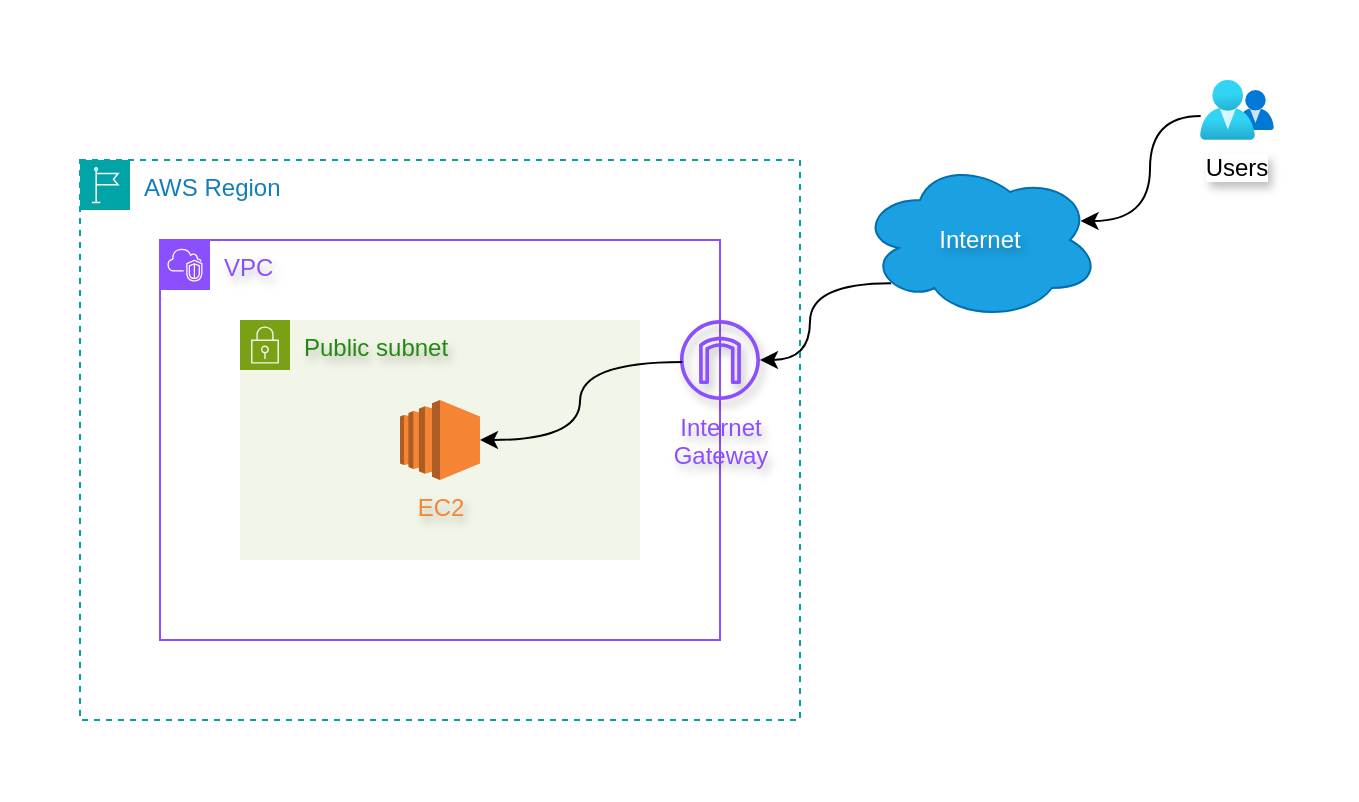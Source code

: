 <mxfile version="24.4.8" type="device">
  <diagram name="app-helloworld-aws" id="EJ3U0CSz4QtTcOyZrbas">
    <mxGraphModel dx="928" dy="437" grid="1" gridSize="10" guides="1" tooltips="1" connect="1" arrows="1" fold="1" page="1" pageScale="1" pageWidth="850" pageHeight="1100" math="0" shadow="0">
      <root>
        <mxCell id="0" />
        <mxCell id="1" parent="0" />
        <mxCell id="tdD-JaErdSgYc5Sb4T9A-11" value="" style="rounded=0;whiteSpace=wrap;html=1;fillColor=default;strokeColor=none;" vertex="1" parent="1">
          <mxGeometry x="80" width="678.48" height="400" as="geometry" />
        </mxCell>
        <mxCell id="tdD-JaErdSgYc5Sb4T9A-1" value="VPC" style="points=[[0,0],[0.25,0],[0.5,0],[0.75,0],[1,0],[1,0.25],[1,0.5],[1,0.75],[1,1],[0.75,1],[0.5,1],[0.25,1],[0,1],[0,0.75],[0,0.5],[0,0.25]];outlineConnect=0;gradientColor=none;html=1;whiteSpace=wrap;fontSize=12;fontStyle=0;container=0;pointerEvents=0;collapsible=0;recursiveResize=0;shape=mxgraph.aws4.group;grIcon=mxgraph.aws4.group_vpc2;strokeColor=#8C4FFF;fillColor=none;verticalAlign=top;align=left;spacingLeft=30;fontColor=#8c4fff;dashed=0;labelBackgroundColor=none;labelBorderColor=none;textShadow=1;" vertex="1" parent="1">
          <mxGeometry x="160" y="120" width="280" height="200" as="geometry" />
        </mxCell>
        <mxCell id="tdD-JaErdSgYc5Sb4T9A-2" value="Internet &lt;br&gt;Gateway" style="outlineConnect=0;fontColor=#8c4fff;gradientColor=none;fillColor=#8C4FFF;strokeColor=default;dashed=0;verticalLabelPosition=bottom;verticalAlign=top;align=center;html=1;fontSize=12;fontStyle=0;aspect=fixed;pointerEvents=1;shape=mxgraph.aws4.internet_gateway;shadow=1;textShadow=1;" vertex="1" parent="1">
          <mxGeometry x="420" y="160" width="40" height="40" as="geometry" />
        </mxCell>
        <mxCell id="tdD-JaErdSgYc5Sb4T9A-3" value="Public subnet" style="points=[[0,0],[0.25,0],[0.5,0],[0.75,0],[1,0],[1,0.25],[1,0.5],[1,0.75],[1,1],[0.75,1],[0.5,1],[0.25,1],[0,1],[0,0.75],[0,0.5],[0,0.25]];outlineConnect=0;gradientColor=none;html=1;whiteSpace=wrap;fontSize=12;fontStyle=0;container=1;pointerEvents=0;collapsible=0;recursiveResize=0;shape=mxgraph.aws4.group;grIcon=mxgraph.aws4.group_security_group;grStroke=0;strokeColor=#7AA116;fillColor=#F2F6E8;verticalAlign=top;align=left;spacingLeft=30;fontColor=#248814;dashed=0;textShadow=1;" vertex="1" parent="1">
          <mxGeometry x="200" y="160" width="200" height="120" as="geometry" />
        </mxCell>
        <mxCell id="tdD-JaErdSgYc5Sb4T9A-4" value="EC2" style="outlineConnect=0;dashed=0;verticalLabelPosition=bottom;verticalAlign=top;align=center;html=1;shape=mxgraph.aws3.ec2;fillColor=#F58534;gradientColor=none;fontColor=#f58534;textShadow=1;" vertex="1" parent="tdD-JaErdSgYc5Sb4T9A-3">
          <mxGeometry x="80" y="40" width="40" height="40" as="geometry" />
        </mxCell>
        <mxCell id="tdD-JaErdSgYc5Sb4T9A-6" style="edgeStyle=orthogonalEdgeStyle;rounded=0;orthogonalLoop=1;jettySize=auto;html=1;exitX=0.13;exitY=0.77;exitDx=0;exitDy=0;exitPerimeter=0;curved=1;" edge="1" parent="1" source="tdD-JaErdSgYc5Sb4T9A-5" target="tdD-JaErdSgYc5Sb4T9A-2">
          <mxGeometry relative="1" as="geometry" />
        </mxCell>
        <mxCell id="tdD-JaErdSgYc5Sb4T9A-5" value="Internet" style="ellipse;shape=cloud;whiteSpace=wrap;html=1;fillColor=#1ba1e2;strokeColor=#006EAF;fontColor=#ffffff;textShadow=1;" vertex="1" parent="1">
          <mxGeometry x="510" y="80" width="120" height="80" as="geometry" />
        </mxCell>
        <mxCell id="tdD-JaErdSgYc5Sb4T9A-7" style="edgeStyle=orthogonalEdgeStyle;rounded=0;orthogonalLoop=1;jettySize=auto;html=1;exitX=1;exitY=0.5;exitDx=0;exitDy=0;exitPerimeter=0;entryX=0.029;entryY=0.524;entryDx=0;entryDy=0;entryPerimeter=0;curved=1;startArrow=classic;startFill=1;endArrow=none;endFill=0;" edge="1" parent="1" source="tdD-JaErdSgYc5Sb4T9A-4" target="tdD-JaErdSgYc5Sb4T9A-2">
          <mxGeometry relative="1" as="geometry" />
        </mxCell>
        <mxCell id="tdD-JaErdSgYc5Sb4T9A-8" value="AWS Region" style="points=[[0,0],[0.25,0],[0.5,0],[0.75,0],[1,0],[1,0.25],[1,0.5],[1,0.75],[1,1],[0.75,1],[0.5,1],[0.25,1],[0,1],[0,0.75],[0,0.5],[0,0.25]];outlineConnect=0;gradientColor=none;html=1;whiteSpace=wrap;fontSize=12;fontStyle=0;container=1;pointerEvents=0;collapsible=0;recursiveResize=0;shape=mxgraph.aws4.group;grIcon=mxgraph.aws4.group_region;strokeColor=#00A4A6;fillColor=none;verticalAlign=top;align=left;spacingLeft=30;fontColor=#147EBA;dashed=1;" vertex="1" parent="1">
          <mxGeometry x="120" y="80" width="360" height="280" as="geometry" />
        </mxCell>
        <mxCell id="tdD-JaErdSgYc5Sb4T9A-9" value="Users" style="image;aspect=fixed;html=1;points=[];align=center;fontSize=12;image=img/lib/azure2/management_governance/My_Customers.svg;textShadow=1;" vertex="1" parent="1">
          <mxGeometry x="680" y="40" width="36.96" height="30" as="geometry" />
        </mxCell>
        <mxCell id="tdD-JaErdSgYc5Sb4T9A-10" style="edgeStyle=orthogonalEdgeStyle;rounded=0;orthogonalLoop=1;jettySize=auto;html=1;exitX=0.919;exitY=0.381;exitDx=0;exitDy=0;exitPerimeter=0;entryX=0.009;entryY=0.6;entryDx=0;entryDy=0;entryPerimeter=0;curved=1;startArrow=classic;startFill=1;endArrow=none;endFill=0;" edge="1" parent="1" source="tdD-JaErdSgYc5Sb4T9A-5" target="tdD-JaErdSgYc5Sb4T9A-9">
          <mxGeometry relative="1" as="geometry" />
        </mxCell>
      </root>
    </mxGraphModel>
  </diagram>
</mxfile>
